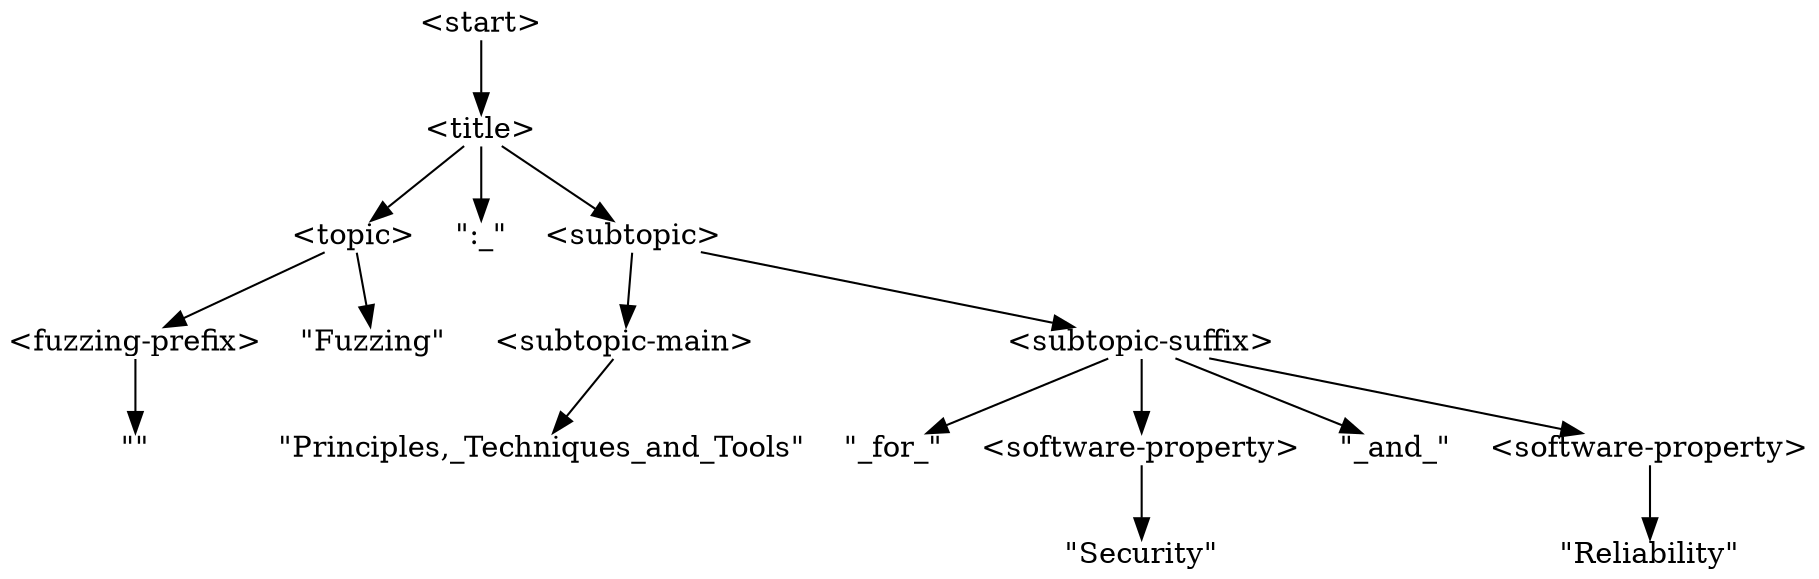 digraph DerivationTree {

    node [shape=plain];

    n1 [label="\<start\>"];
    n2 [label="\<title\>"];
    n1 -> n2;

    n3 [label="\<topic\>"];
    n2 -> n3;

    n4 [label="\":_\""];
    n2 -> n4;

    n5 [label="\<subtopic\>"];
    n2 -> n5;

    n6 [label="\<fuzzing-prefix\>"];
    n3 -> n6;

    n7 [label="\"Fuzzing\""];
    n3 -> n7;

    n8 [label="\<subtopic-main\>"];
    n5 -> n8;

    n9 [label="\<subtopic-suffix\>"];
    n5 -> n9;

    n10 [label="\"\""];
    n6 -> n10;

    n11 [label="\"Principles\,_Techniques_and_Tools\""];
    n8 -> n11;

    n12 [label="\"_for_\""];
    n9 -> n12;

    n13 [label="\<software-property\>"];
    n9 -> n13;

    n14 [label="\"_and_\""];
    n9 -> n14;

    n15 [label="\<software-property\>"];
    n9 -> n15;

    n16 [label="\"Security\""];
    n13 -> n16;

    n17 [label="\"Reliability\""];
    n15 -> n17;

}